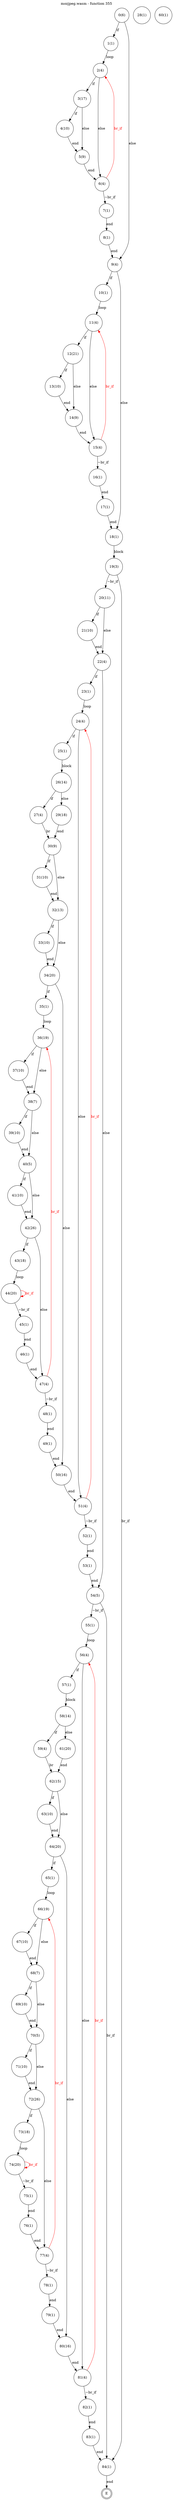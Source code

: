 digraph finite_state_machine {
    label = "mozjpeg.wasm - function 355"
    labelloc =  t
    labelfontsize = 16
    labelfontcolor = black
    labelfontname = "Helvetica"
    node [shape = doublecircle]; E ;
node [shape=circle, fontcolor=black, style="", label="0(6)"]0
node [shape=circle, fontcolor=black, style="", label="1(1)"]1
node [shape=circle, fontcolor=black, style="", label="2(4)"]2
node [shape=circle, fontcolor=black, style="", label="3(17)"]3
node [shape=circle, fontcolor=black, style="", label="4(10)"]4
node [shape=circle, fontcolor=black, style="", label="5(9)"]5
node [shape=circle, fontcolor=black, style="", label="6(4)"]6
node [shape=circle, fontcolor=black, style="", label="7(1)"]7
node [shape=circle, fontcolor=black, style="", label="8(1)"]8
node [shape=circle, fontcolor=black, style="", label="9(4)"]9
node [shape=circle, fontcolor=black, style="", label="10(1)"]10
node [shape=circle, fontcolor=black, style="", label="11(4)"]11
node [shape=circle, fontcolor=black, style="", label="12(21)"]12
node [shape=circle, fontcolor=black, style="", label="13(10)"]13
node [shape=circle, fontcolor=black, style="", label="14(9)"]14
node [shape=circle, fontcolor=black, style="", label="15(4)"]15
node [shape=circle, fontcolor=black, style="", label="16(1)"]16
node [shape=circle, fontcolor=black, style="", label="17(1)"]17
node [shape=circle, fontcolor=black, style="", label="18(1)"]18
node [shape=circle, fontcolor=black, style="", label="19(3)"]19
node [shape=circle, fontcolor=black, style="", label="20(11)"]20
node [shape=circle, fontcolor=black, style="", label="21(10)"]21
node [shape=circle, fontcolor=black, style="", label="22(4)"]22
node [shape=circle, fontcolor=black, style="", label="23(1)"]23
node [shape=circle, fontcolor=black, style="", label="24(4)"]24
node [shape=circle, fontcolor=black, style="", label="25(1)"]25
node [shape=circle, fontcolor=black, style="", label="26(14)"]26
node [shape=circle, fontcolor=black, style="", label="27(4)"]27
node [shape=circle, fontcolor=black, style="", label="28(1)"]28
node [shape=circle, fontcolor=black, style="", label="29(18)"]29
node [shape=circle, fontcolor=black, style="", label="30(9)"]30
node [shape=circle, fontcolor=black, style="", label="31(10)"]31
node [shape=circle, fontcolor=black, style="", label="32(13)"]32
node [shape=circle, fontcolor=black, style="", label="33(10)"]33
node [shape=circle, fontcolor=black, style="", label="34(20)"]34
node [shape=circle, fontcolor=black, style="", label="35(1)"]35
node [shape=circle, fontcolor=black, style="", label="36(19)"]36
node [shape=circle, fontcolor=black, style="", label="37(10)"]37
node [shape=circle, fontcolor=black, style="", label="38(7)"]38
node [shape=circle, fontcolor=black, style="", label="39(10)"]39
node [shape=circle, fontcolor=black, style="", label="40(5)"]40
node [shape=circle, fontcolor=black, style="", label="41(10)"]41
node [shape=circle, fontcolor=black, style="", label="42(26)"]42
node [shape=circle, fontcolor=black, style="", label="43(18)"]43
node [shape=circle, fontcolor=black, style="", label="44(20)"]44
node [shape=circle, fontcolor=black, style="", label="45(1)"]45
node [shape=circle, fontcolor=black, style="", label="46(1)"]46
node [shape=circle, fontcolor=black, style="", label="47(4)"]47
node [shape=circle, fontcolor=black, style="", label="48(1)"]48
node [shape=circle, fontcolor=black, style="", label="49(1)"]49
node [shape=circle, fontcolor=black, style="", label="50(16)"]50
node [shape=circle, fontcolor=black, style="", label="51(4)"]51
node [shape=circle, fontcolor=black, style="", label="52(1)"]52
node [shape=circle, fontcolor=black, style="", label="53(1)"]53
node [shape=circle, fontcolor=black, style="", label="54(5)"]54
node [shape=circle, fontcolor=black, style="", label="55(1)"]55
node [shape=circle, fontcolor=black, style="", label="56(4)"]56
node [shape=circle, fontcolor=black, style="", label="57(1)"]57
node [shape=circle, fontcolor=black, style="", label="58(14)"]58
node [shape=circle, fontcolor=black, style="", label="59(4)"]59
node [shape=circle, fontcolor=black, style="", label="60(1)"]60
node [shape=circle, fontcolor=black, style="", label="61(20)"]61
node [shape=circle, fontcolor=black, style="", label="62(15)"]62
node [shape=circle, fontcolor=black, style="", label="63(10)"]63
node [shape=circle, fontcolor=black, style="", label="64(20)"]64
node [shape=circle, fontcolor=black, style="", label="65(1)"]65
node [shape=circle, fontcolor=black, style="", label="66(19)"]66
node [shape=circle, fontcolor=black, style="", label="67(10)"]67
node [shape=circle, fontcolor=black, style="", label="68(7)"]68
node [shape=circle, fontcolor=black, style="", label="69(10)"]69
node [shape=circle, fontcolor=black, style="", label="70(5)"]70
node [shape=circle, fontcolor=black, style="", label="71(10)"]71
node [shape=circle, fontcolor=black, style="", label="72(26)"]72
node [shape=circle, fontcolor=black, style="", label="73(18)"]73
node [shape=circle, fontcolor=black, style="", label="74(20)"]74
node [shape=circle, fontcolor=black, style="", label="75(1)"]75
node [shape=circle, fontcolor=black, style="", label="76(1)"]76
node [shape=circle, fontcolor=black, style="", label="77(4)"]77
node [shape=circle, fontcolor=black, style="", label="78(1)"]78
node [shape=circle, fontcolor=black, style="", label="79(1)"]79
node [shape=circle, fontcolor=black, style="", label="80(16)"]80
node [shape=circle, fontcolor=black, style="", label="81(4)"]81
node [shape=circle, fontcolor=black, style="", label="82(1)"]82
node [shape=circle, fontcolor=black, style="", label="83(1)"]83
node [shape=circle, fontcolor=black, style="", label="84(1)"]84
node [shape=circle, fontcolor=black, style="", label="E"]E
    0 -> 1[label="if"];
    0 -> 9[label="else"];
    1 -> 2[label="loop"];
    2 -> 3[label="if"];
    2 -> 6[label="else"];
    3 -> 4[label="if"];
    3 -> 5[label="else"];
    4 -> 5[label="end"];
    5 -> 6[label="end"];
    6 -> 7[label="~br_if"];
    6 -> 2[color="red" fontcolor="red" label="br_if"];
    7 -> 8[label="end"];
    8 -> 9[label="end"];
    9 -> 10[label="if"];
    9 -> 18[label="else"];
    10 -> 11[label="loop"];
    11 -> 12[label="if"];
    11 -> 15[label="else"];
    12 -> 13[label="if"];
    12 -> 14[label="else"];
    13 -> 14[label="end"];
    14 -> 15[label="end"];
    15 -> 16[label="~br_if"];
    15 -> 11[color="red" fontcolor="red" label="br_if"];
    16 -> 17[label="end"];
    17 -> 18[label="end"];
    18 -> 19[label="block"];
    19 -> 20[label="~br_if"];
    19 -> 84[label="br_if"];
    20 -> 21[label="if"];
    20 -> 22[label="else"];
    21 -> 22[label="end"];
    22 -> 23[label="if"];
    22 -> 54[label="else"];
    23 -> 24[label="loop"];
    24 -> 25[label="if"];
    24 -> 51[label="else"];
    25 -> 26[label="block"];
    26 -> 27[label="if"];
    26 -> 29[label="else"];
    27 -> 30[label="br"];
    29 -> 30[label="end"];
    30 -> 31[label="if"];
    30 -> 32[label="else"];
    31 -> 32[label="end"];
    32 -> 33[label="if"];
    32 -> 34[label="else"];
    33 -> 34[label="end"];
    34 -> 35[label="if"];
    34 -> 50[label="else"];
    35 -> 36[label="loop"];
    36 -> 37[label="if"];
    36 -> 38[label="else"];
    37 -> 38[label="end"];
    38 -> 39[label="if"];
    38 -> 40[label="else"];
    39 -> 40[label="end"];
    40 -> 41[label="if"];
    40 -> 42[label="else"];
    41 -> 42[label="end"];
    42 -> 43[label="if"];
    42 -> 47[label="else"];
    43 -> 44[label="loop"];
    44 -> 45[label="~br_if"];
    44 -> 44[color="red" fontcolor="red" label="br_if"];
    45 -> 46[label="end"];
    46 -> 47[label="end"];
    47 -> 48[label="~br_if"];
    47 -> 36[color="red" fontcolor="red" label="br_if"];
    48 -> 49[label="end"];
    49 -> 50[label="end"];
    50 -> 51[label="end"];
    51 -> 52[label="~br_if"];
    51 -> 24[color="red" fontcolor="red" label="br_if"];
    52 -> 53[label="end"];
    53 -> 54[label="end"];
    54 -> 55[label="~br_if"];
    54 -> 84[label="br_if"];
    55 -> 56[label="loop"];
    56 -> 57[label="if"];
    56 -> 81[label="else"];
    57 -> 58[label="block"];
    58 -> 59[label="if"];
    58 -> 61[label="else"];
    59 -> 62[label="br"];
    61 -> 62[label="end"];
    62 -> 63[label="if"];
    62 -> 64[label="else"];
    63 -> 64[label="end"];
    64 -> 65[label="if"];
    64 -> 80[label="else"];
    65 -> 66[label="loop"];
    66 -> 67[label="if"];
    66 -> 68[label="else"];
    67 -> 68[label="end"];
    68 -> 69[label="if"];
    68 -> 70[label="else"];
    69 -> 70[label="end"];
    70 -> 71[label="if"];
    70 -> 72[label="else"];
    71 -> 72[label="end"];
    72 -> 73[label="if"];
    72 -> 77[label="else"];
    73 -> 74[label="loop"];
    74 -> 75[label="~br_if"];
    74 -> 74[color="red" fontcolor="red" label="br_if"];
    75 -> 76[label="end"];
    76 -> 77[label="end"];
    77 -> 78[label="~br_if"];
    77 -> 66[color="red" fontcolor="red" label="br_if"];
    78 -> 79[label="end"];
    79 -> 80[label="end"];
    80 -> 81[label="end"];
    81 -> 82[label="~br_if"];
    81 -> 56[color="red" fontcolor="red" label="br_if"];
    82 -> 83[label="end"];
    83 -> 84[label="end"];
    84 -> E[label="end"];
}
